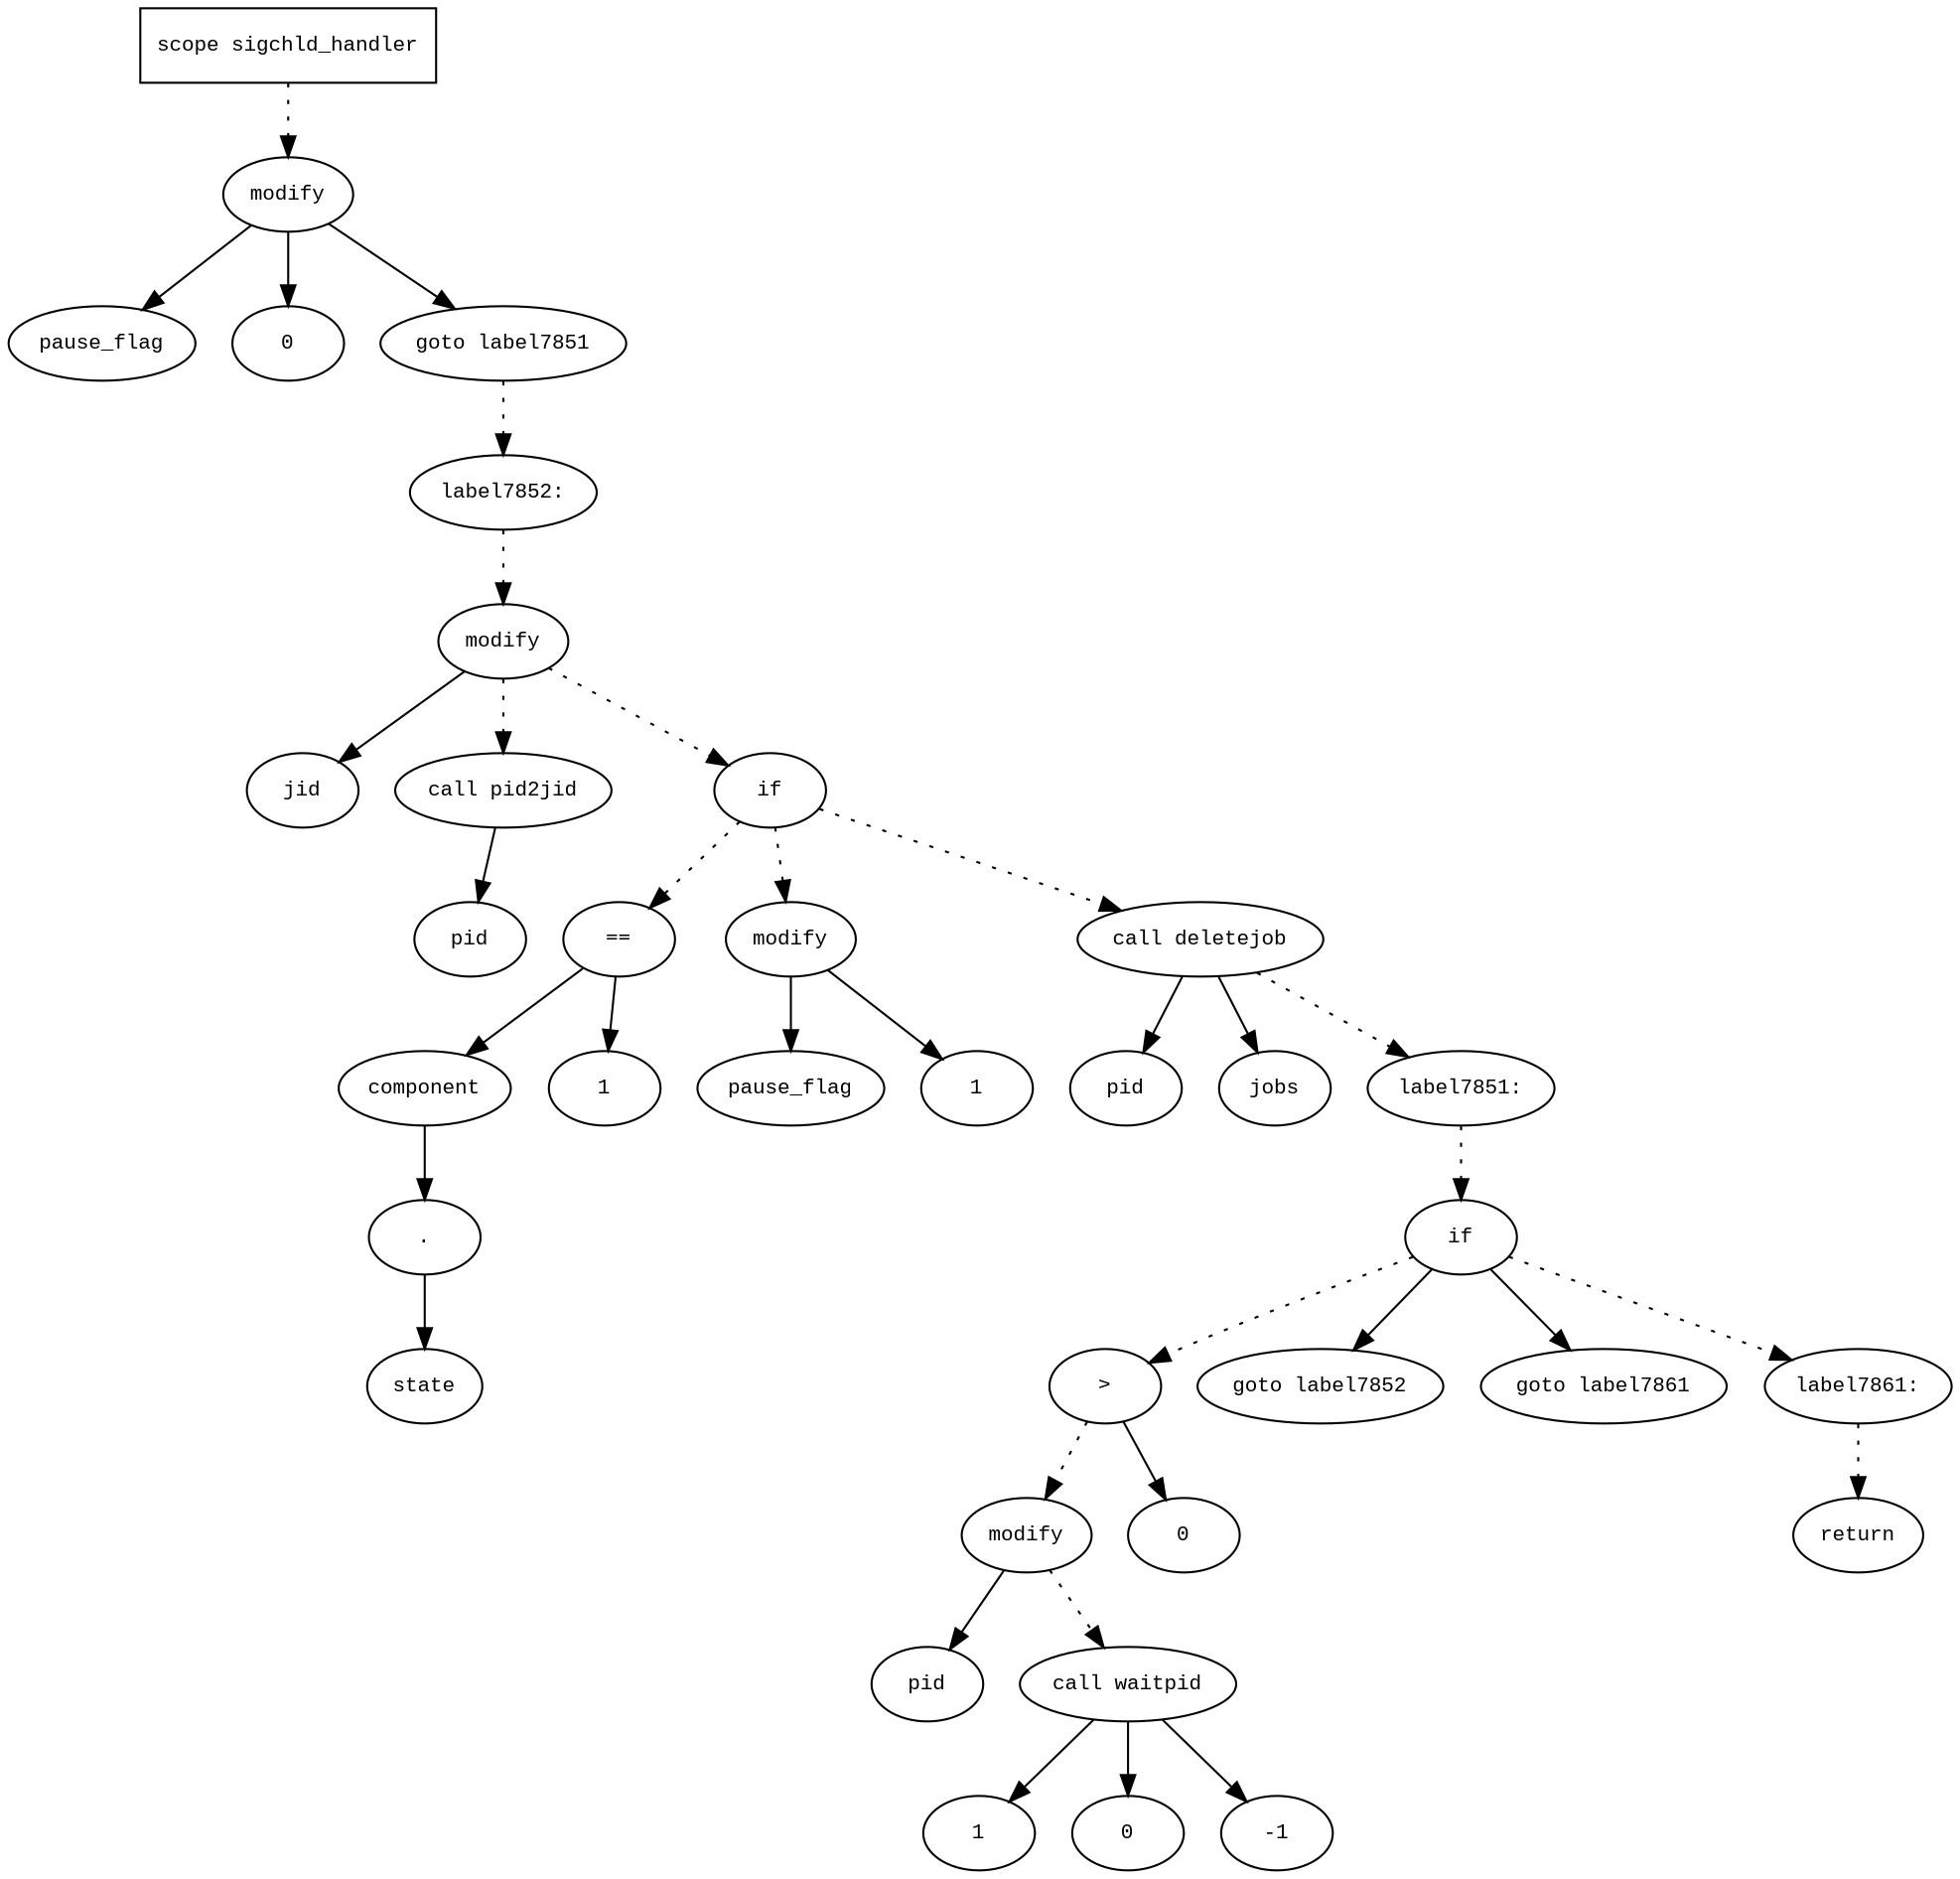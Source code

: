 digraph AST {
  graph [fontname="Times New Roman",fontsize=10];
  node  [fontname="Courier New",fontsize=10];
  edge  [fontname="Times New Roman",fontsize=10];

  node1 [label="scope sigchld_handler",shape=box];
  node2 [label="modify",shape=ellipse];
  node3 [label="pause_flag",shape=ellipse];
  node2 -> node3;
  node4 [label="0",shape=ellipse];
  node2 -> node4;
  node1 -> node2 [style=dotted];
  node5 [label="goto label7851",shape=ellipse];
  node2 -> node5;
  node6 [label="label7852:",shape=ellipse];
  node5 -> node6 [style=dotted];
  node7 [label="modify",shape=ellipse];
  node8 [label="jid",shape=ellipse];
  node7 -> node8;
  node9 [label="call pid2jid",shape=ellipse];
  node10 [label="pid",shape=ellipse];
  node9 -> node10;
  node7 -> node9 [style=dotted];
  node6 -> node7 [style=dotted];
  node11 [label="if",shape=ellipse];
  node7 -> node11 [style=dotted];
  node12 [label="==",shape=ellipse];
  node13 [label="component",shape=ellipse];
  node12 -> node13;
  node14 [label=".",shape=ellipse];
  node13 -> node14;
  node15 [label="state",shape=ellipse];
  node14 -> node15;
  node16 [label="1",shape=ellipse];
  node12 -> node16;
  node11 -> node12 [style=dotted];
  node17 [label="modify",shape=ellipse];
  node18 [label="pause_flag",shape=ellipse];
  node17 -> node18;
  node19 [label="1",shape=ellipse];
  node17 -> node19;
  node11 -> node17 [style=dotted];
  node20 [label="call deletejob",shape=ellipse];
  node21 [label="pid",shape=ellipse];
  node20 -> node21;
  node22 [label="jobs",shape=ellipse];
  node20 -> node22;
  node11 -> node20 [style=dotted];
  node23 [label="label7851:",shape=ellipse];
  node20 -> node23 [style=dotted];
  node24 [label="if",shape=ellipse];
  node23 -> node24 [style=dotted];
  node25 [label=">",shape=ellipse];
  node26 [label="modify",shape=ellipse];
  node27 [label="pid",shape=ellipse];
  node26 -> node27;
  node28 [label="call waitpid",shape=ellipse];
  node29 [label="1",shape=ellipse];
  node28 -> node29;
  node30 [label="0",shape=ellipse];
  node28 -> node30;
  node31 [label="-1",shape=ellipse];
  node28 -> node31;
  node26 -> node28 [style=dotted];
  node25 -> node26 [style=dotted];
  node32 [label="0",shape=ellipse];
  node25 -> node32;
  node24 -> node25 [style=dotted];
  node33 [label="goto label7852",shape=ellipse];
  node24 -> node33;
  node34 [label="goto label7861",shape=ellipse];
  node24 -> node34;
  node35 [label="label7861:",shape=ellipse];
  node24 -> node35 [style=dotted];
  node36 [label="return",shape=ellipse];
  node35 -> node36 [style=dotted];
} 